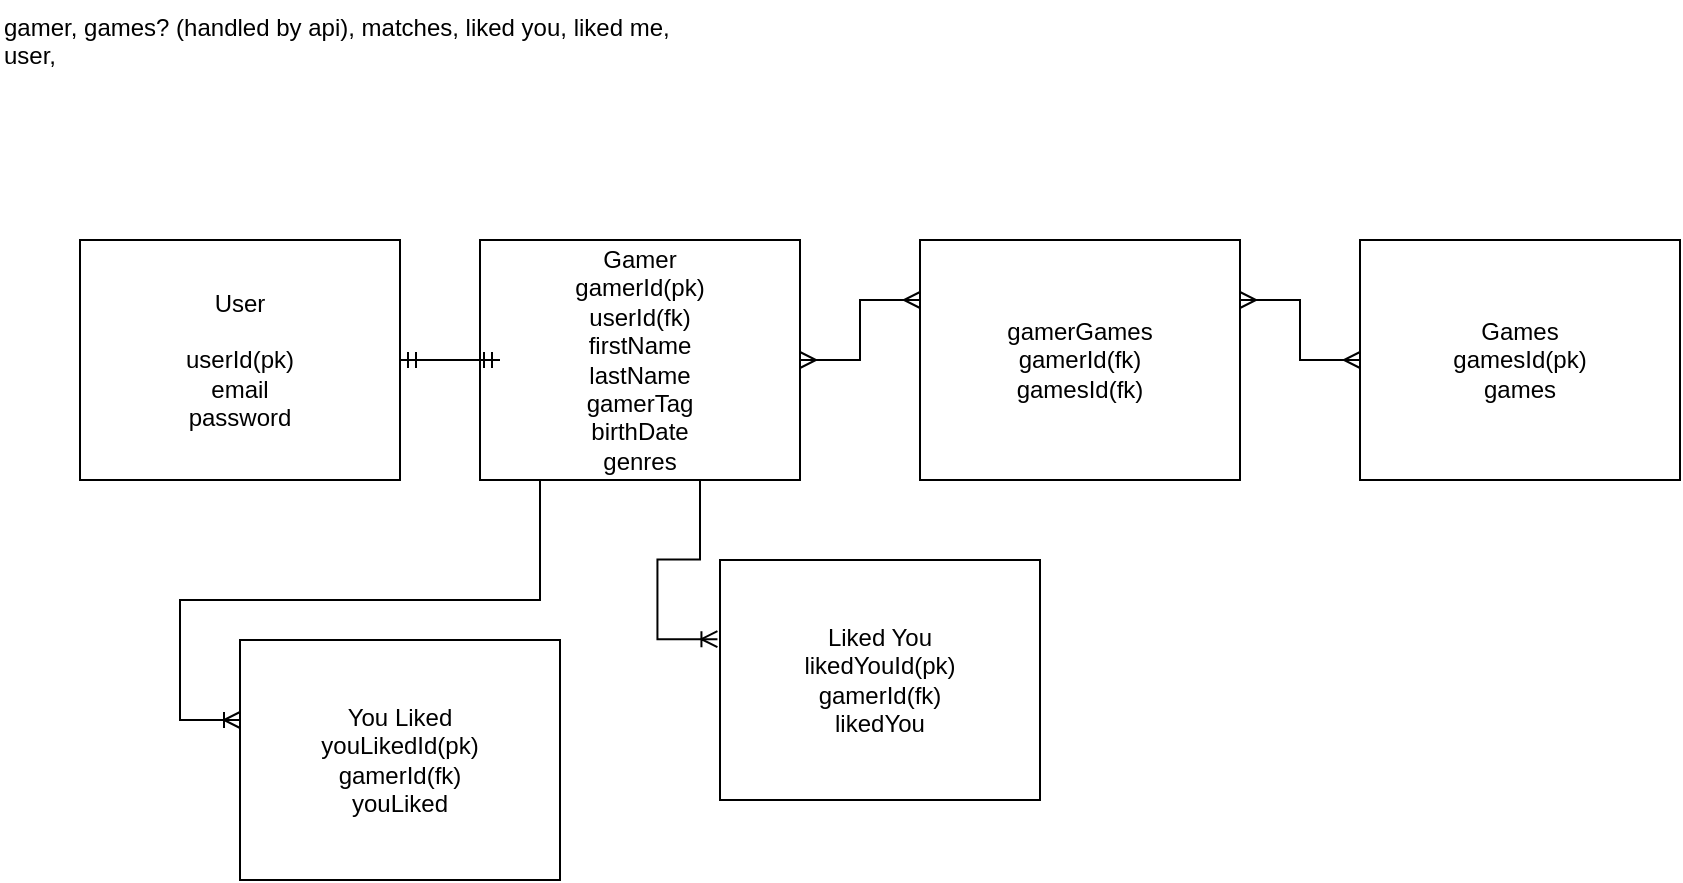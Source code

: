 <mxfile version="21.3.4" type="device">
  <diagram name="Page-1" id="XJ1ZkM-qjGJ42IzvbAsi">
    <mxGraphModel dx="936" dy="483" grid="1" gridSize="10" guides="1" tooltips="1" connect="1" arrows="1" fold="1" page="1" pageScale="1" pageWidth="850" pageHeight="1100" math="0" shadow="0">
      <root>
        <mxCell id="0" />
        <mxCell id="1" parent="0" />
        <mxCell id="8MtfA58x22x18pHc_ZFs-1" value="&lt;span id=&quot;docs-internal-guid-e8bd23b9-7fff-a295-cead-702f7f2e3db3&quot;&gt;&lt;/span&gt;&lt;span id=&quot;docs-internal-guid-e8bd23b9-7fff-a295-cead-702f7f2e3db3&quot;&gt;&lt;/span&gt;" style="text;html=1;align=center;verticalAlign=middle;resizable=0;points=[];autosize=1;strokeColor=none;fillColor=none;" vertex="1" parent="1">
          <mxGeometry x="220" y="40" width="20" height="10" as="geometry" />
        </mxCell>
        <mxCell id="8MtfA58x22x18pHc_ZFs-9" value="gamer, games? (handled by api), matches, liked you, liked me, user," style="text;whiteSpace=wrap;html=1;" vertex="1" parent="1">
          <mxGeometry width="360" height="40" as="geometry" />
        </mxCell>
        <mxCell id="8MtfA58x22x18pHc_ZFs-10" value="User&lt;br&gt;&lt;br&gt;userId(pk)&lt;br&gt;&lt;div style=&quot;&quot;&gt;email&lt;/div&gt;&lt;div style=&quot;&quot;&gt;password&lt;/div&gt;" style="rounded=0;whiteSpace=wrap;html=1;align=center;" vertex="1" parent="1">
          <mxGeometry x="40" y="120" width="160" height="120" as="geometry" />
        </mxCell>
        <mxCell id="8MtfA58x22x18pHc_ZFs-11" value="Gamer&lt;br&gt;gamerId(pk)&lt;br&gt;userId(fk)&lt;br&gt;firstName&lt;br&gt;lastName&lt;br&gt;gamerTag&lt;br&gt;birthDate&lt;br&gt;genres" style="rounded=0;whiteSpace=wrap;html=1;" vertex="1" parent="1">
          <mxGeometry x="240" y="120" width="160" height="120" as="geometry" />
        </mxCell>
        <mxCell id="8MtfA58x22x18pHc_ZFs-12" value="Games&lt;br&gt;gamesId(pk)&lt;br&gt;games" style="rounded=0;whiteSpace=wrap;html=1;" vertex="1" parent="1">
          <mxGeometry x="680" y="120" width="160" height="120" as="geometry" />
        </mxCell>
        <mxCell id="8MtfA58x22x18pHc_ZFs-13" value="gamerGames&lt;br&gt;gamerId(fk)&lt;br&gt;gamesId(fk)&lt;br&gt;" style="rounded=0;whiteSpace=wrap;html=1;" vertex="1" parent="1">
          <mxGeometry x="460" y="120" width="160" height="120" as="geometry" />
        </mxCell>
        <mxCell id="8MtfA58x22x18pHc_ZFs-19" value="" style="edgeStyle=entityRelationEdgeStyle;fontSize=12;html=1;endArrow=ERmany;startArrow=ERmany;rounded=0;exitX=1;exitY=0.5;exitDx=0;exitDy=0;entryX=0;entryY=0.25;entryDx=0;entryDy=0;" edge="1" parent="1" source="8MtfA58x22x18pHc_ZFs-11" target="8MtfA58x22x18pHc_ZFs-13">
          <mxGeometry width="100" height="100" relative="1" as="geometry">
            <mxPoint x="360" y="420" as="sourcePoint" />
            <mxPoint x="460" y="320" as="targetPoint" />
          </mxGeometry>
        </mxCell>
        <mxCell id="8MtfA58x22x18pHc_ZFs-20" value="" style="edgeStyle=entityRelationEdgeStyle;fontSize=12;html=1;endArrow=ERmany;startArrow=ERmany;rounded=0;entryX=0;entryY=0.5;entryDx=0;entryDy=0;exitX=1;exitY=0.25;exitDx=0;exitDy=0;" edge="1" parent="1" source="8MtfA58x22x18pHc_ZFs-13" target="8MtfA58x22x18pHc_ZFs-12">
          <mxGeometry width="100" height="100" relative="1" as="geometry">
            <mxPoint x="620" y="320" as="sourcePoint" />
            <mxPoint x="720" y="220" as="targetPoint" />
          </mxGeometry>
        </mxCell>
        <mxCell id="8MtfA58x22x18pHc_ZFs-21" value="" style="edgeStyle=entityRelationEdgeStyle;fontSize=12;html=1;endArrow=ERmandOne;startArrow=ERmandOne;rounded=0;exitX=1;exitY=0.5;exitDx=0;exitDy=0;" edge="1" parent="1" source="8MtfA58x22x18pHc_ZFs-10">
          <mxGeometry width="100" height="100" relative="1" as="geometry">
            <mxPoint x="290" y="380" as="sourcePoint" />
            <mxPoint x="250" y="180" as="targetPoint" />
          </mxGeometry>
        </mxCell>
        <mxCell id="8MtfA58x22x18pHc_ZFs-27" value="You Liked&lt;br&gt;youLikedId(pk)&lt;br&gt;gamerId(fk)&lt;br&gt;youLiked" style="rounded=0;whiteSpace=wrap;html=1;" vertex="1" parent="1">
          <mxGeometry x="120" y="320" width="160" height="120" as="geometry" />
        </mxCell>
        <mxCell id="8MtfA58x22x18pHc_ZFs-28" value="" style="edgeStyle=entityRelationEdgeStyle;fontSize=12;html=1;endArrow=ERoneToMany;rounded=0;" edge="1" parent="1">
          <mxGeometry width="100" height="100" relative="1" as="geometry">
            <mxPoint x="240" y="240" as="sourcePoint" />
            <mxPoint x="120" y="360" as="targetPoint" />
          </mxGeometry>
        </mxCell>
        <mxCell id="8MtfA58x22x18pHc_ZFs-29" value="Liked You&lt;br&gt;likedYouId(pk)&lt;br&gt;gamerId(fk)&lt;br&gt;likedYou" style="rounded=0;whiteSpace=wrap;html=1;" vertex="1" parent="1">
          <mxGeometry x="360" y="280" width="160" height="120" as="geometry" />
        </mxCell>
        <mxCell id="8MtfA58x22x18pHc_ZFs-32" value="" style="edgeStyle=entityRelationEdgeStyle;fontSize=12;html=1;endArrow=ERoneToMany;rounded=0;entryX=-0.008;entryY=0.33;entryDx=0;entryDy=0;entryPerimeter=0;exitX=0.5;exitY=1;exitDx=0;exitDy=0;" edge="1" parent="1" source="8MtfA58x22x18pHc_ZFs-11" target="8MtfA58x22x18pHc_ZFs-29">
          <mxGeometry width="100" height="100" relative="1" as="geometry">
            <mxPoint x="330" y="300" as="sourcePoint" />
            <mxPoint x="30" y="500" as="targetPoint" />
          </mxGeometry>
        </mxCell>
      </root>
    </mxGraphModel>
  </diagram>
</mxfile>
